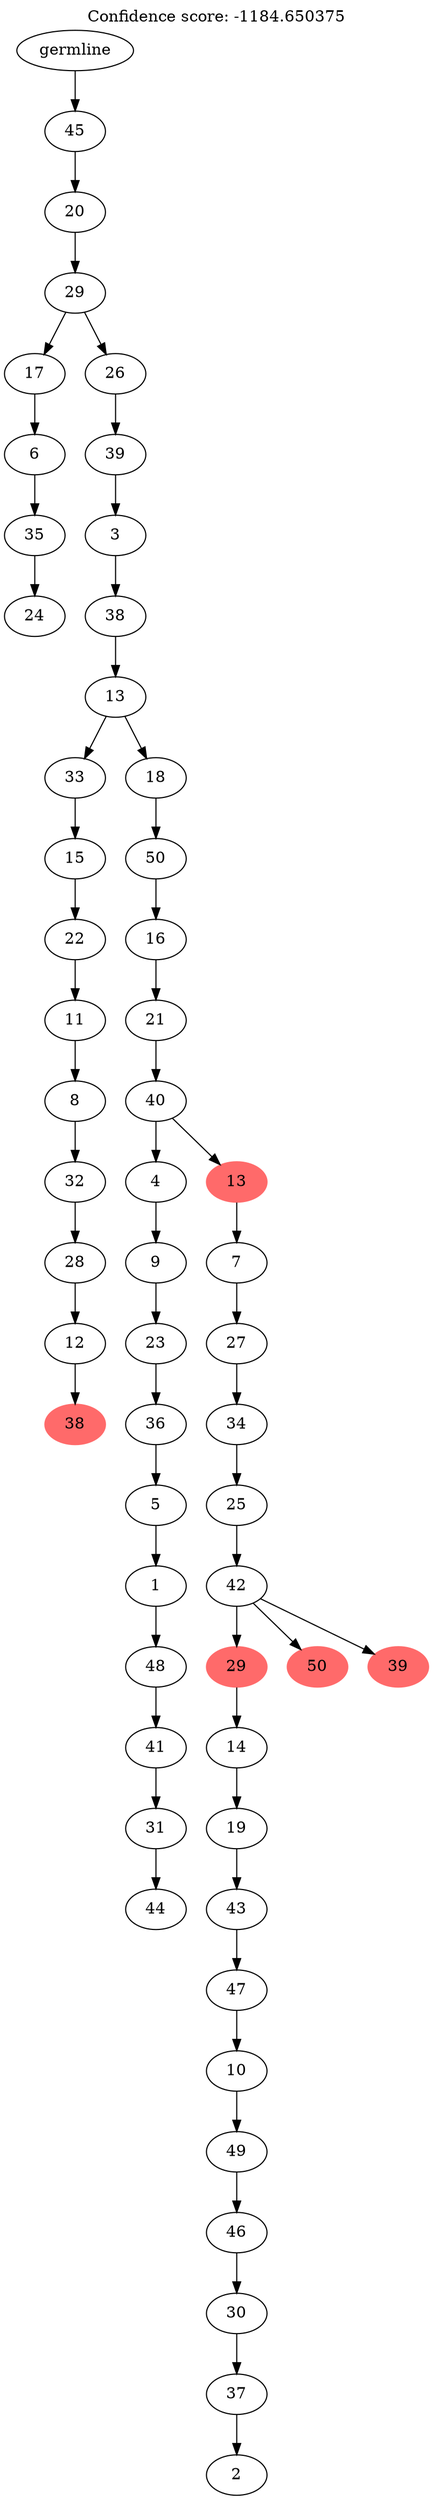 digraph g {
	"54" -> "55";
	"55" [label="24"];
	"53" -> "54";
	"54" [label="35"];
	"52" -> "53";
	"53" [label="6"];
	"50" -> "51";
	"51" [color=indianred1, style=filled, label="38"];
	"49" -> "50";
	"50" [label="12"];
	"48" -> "49";
	"49" [label="28"];
	"47" -> "48";
	"48" [label="32"];
	"46" -> "47";
	"47" [label="8"];
	"45" -> "46";
	"46" [label="11"];
	"44" -> "45";
	"45" [label="22"];
	"43" -> "44";
	"44" [label="15"];
	"41" -> "42";
	"42" [label="44"];
	"40" -> "41";
	"41" [label="31"];
	"39" -> "40";
	"40" [label="41"];
	"38" -> "39";
	"39" [label="48"];
	"37" -> "38";
	"38" [label="1"];
	"36" -> "37";
	"37" [label="5"];
	"35" -> "36";
	"36" [label="36"];
	"34" -> "35";
	"35" [label="23"];
	"33" -> "34";
	"34" [label="9"];
	"29" -> "30";
	"30" [label="2"];
	"28" -> "29";
	"29" [label="37"];
	"27" -> "28";
	"28" [label="30"];
	"26" -> "27";
	"27" [label="46"];
	"25" -> "26";
	"26" [label="49"];
	"24" -> "25";
	"25" [label="10"];
	"23" -> "24";
	"24" [label="47"];
	"22" -> "23";
	"23" [label="43"];
	"21" -> "22";
	"22" [label="19"];
	"20" -> "21";
	"21" [label="14"];
	"19" -> "20";
	"20" [color=indianred1, style=filled, label="29"];
	"19" -> "31";
	"31" [color=indianred1, style=filled, label="50"];
	"19" -> "32";
	"32" [color=indianred1, style=filled, label="39"];
	"18" -> "19";
	"19" [label="42"];
	"17" -> "18";
	"18" [label="25"];
	"16" -> "17";
	"17" [label="34"];
	"15" -> "16";
	"16" [label="27"];
	"14" -> "15";
	"15" [label="7"];
	"13" -> "14";
	"14" [color=indianred1, style=filled, label="13"];
	"13" -> "33";
	"33" [label="4"];
	"12" -> "13";
	"13" [label="40"];
	"11" -> "12";
	"12" [label="21"];
	"10" -> "11";
	"11" [label="16"];
	"9" -> "10";
	"10" [label="50"];
	"8" -> "9";
	"9" [label="18"];
	"8" -> "43";
	"43" [label="33"];
	"7" -> "8";
	"8" [label="13"];
	"6" -> "7";
	"7" [label="38"];
	"5" -> "6";
	"6" [label="3"];
	"4" -> "5";
	"5" [label="39"];
	"3" -> "4";
	"4" [label="26"];
	"3" -> "52";
	"52" [label="17"];
	"2" -> "3";
	"3" [label="29"];
	"1" -> "2";
	"2" [label="20"];
	"0" -> "1";
	"1" [label="45"];
	"0" [label="germline"];
	labelloc="t";
	label="Confidence score: -1184.650375";
}
